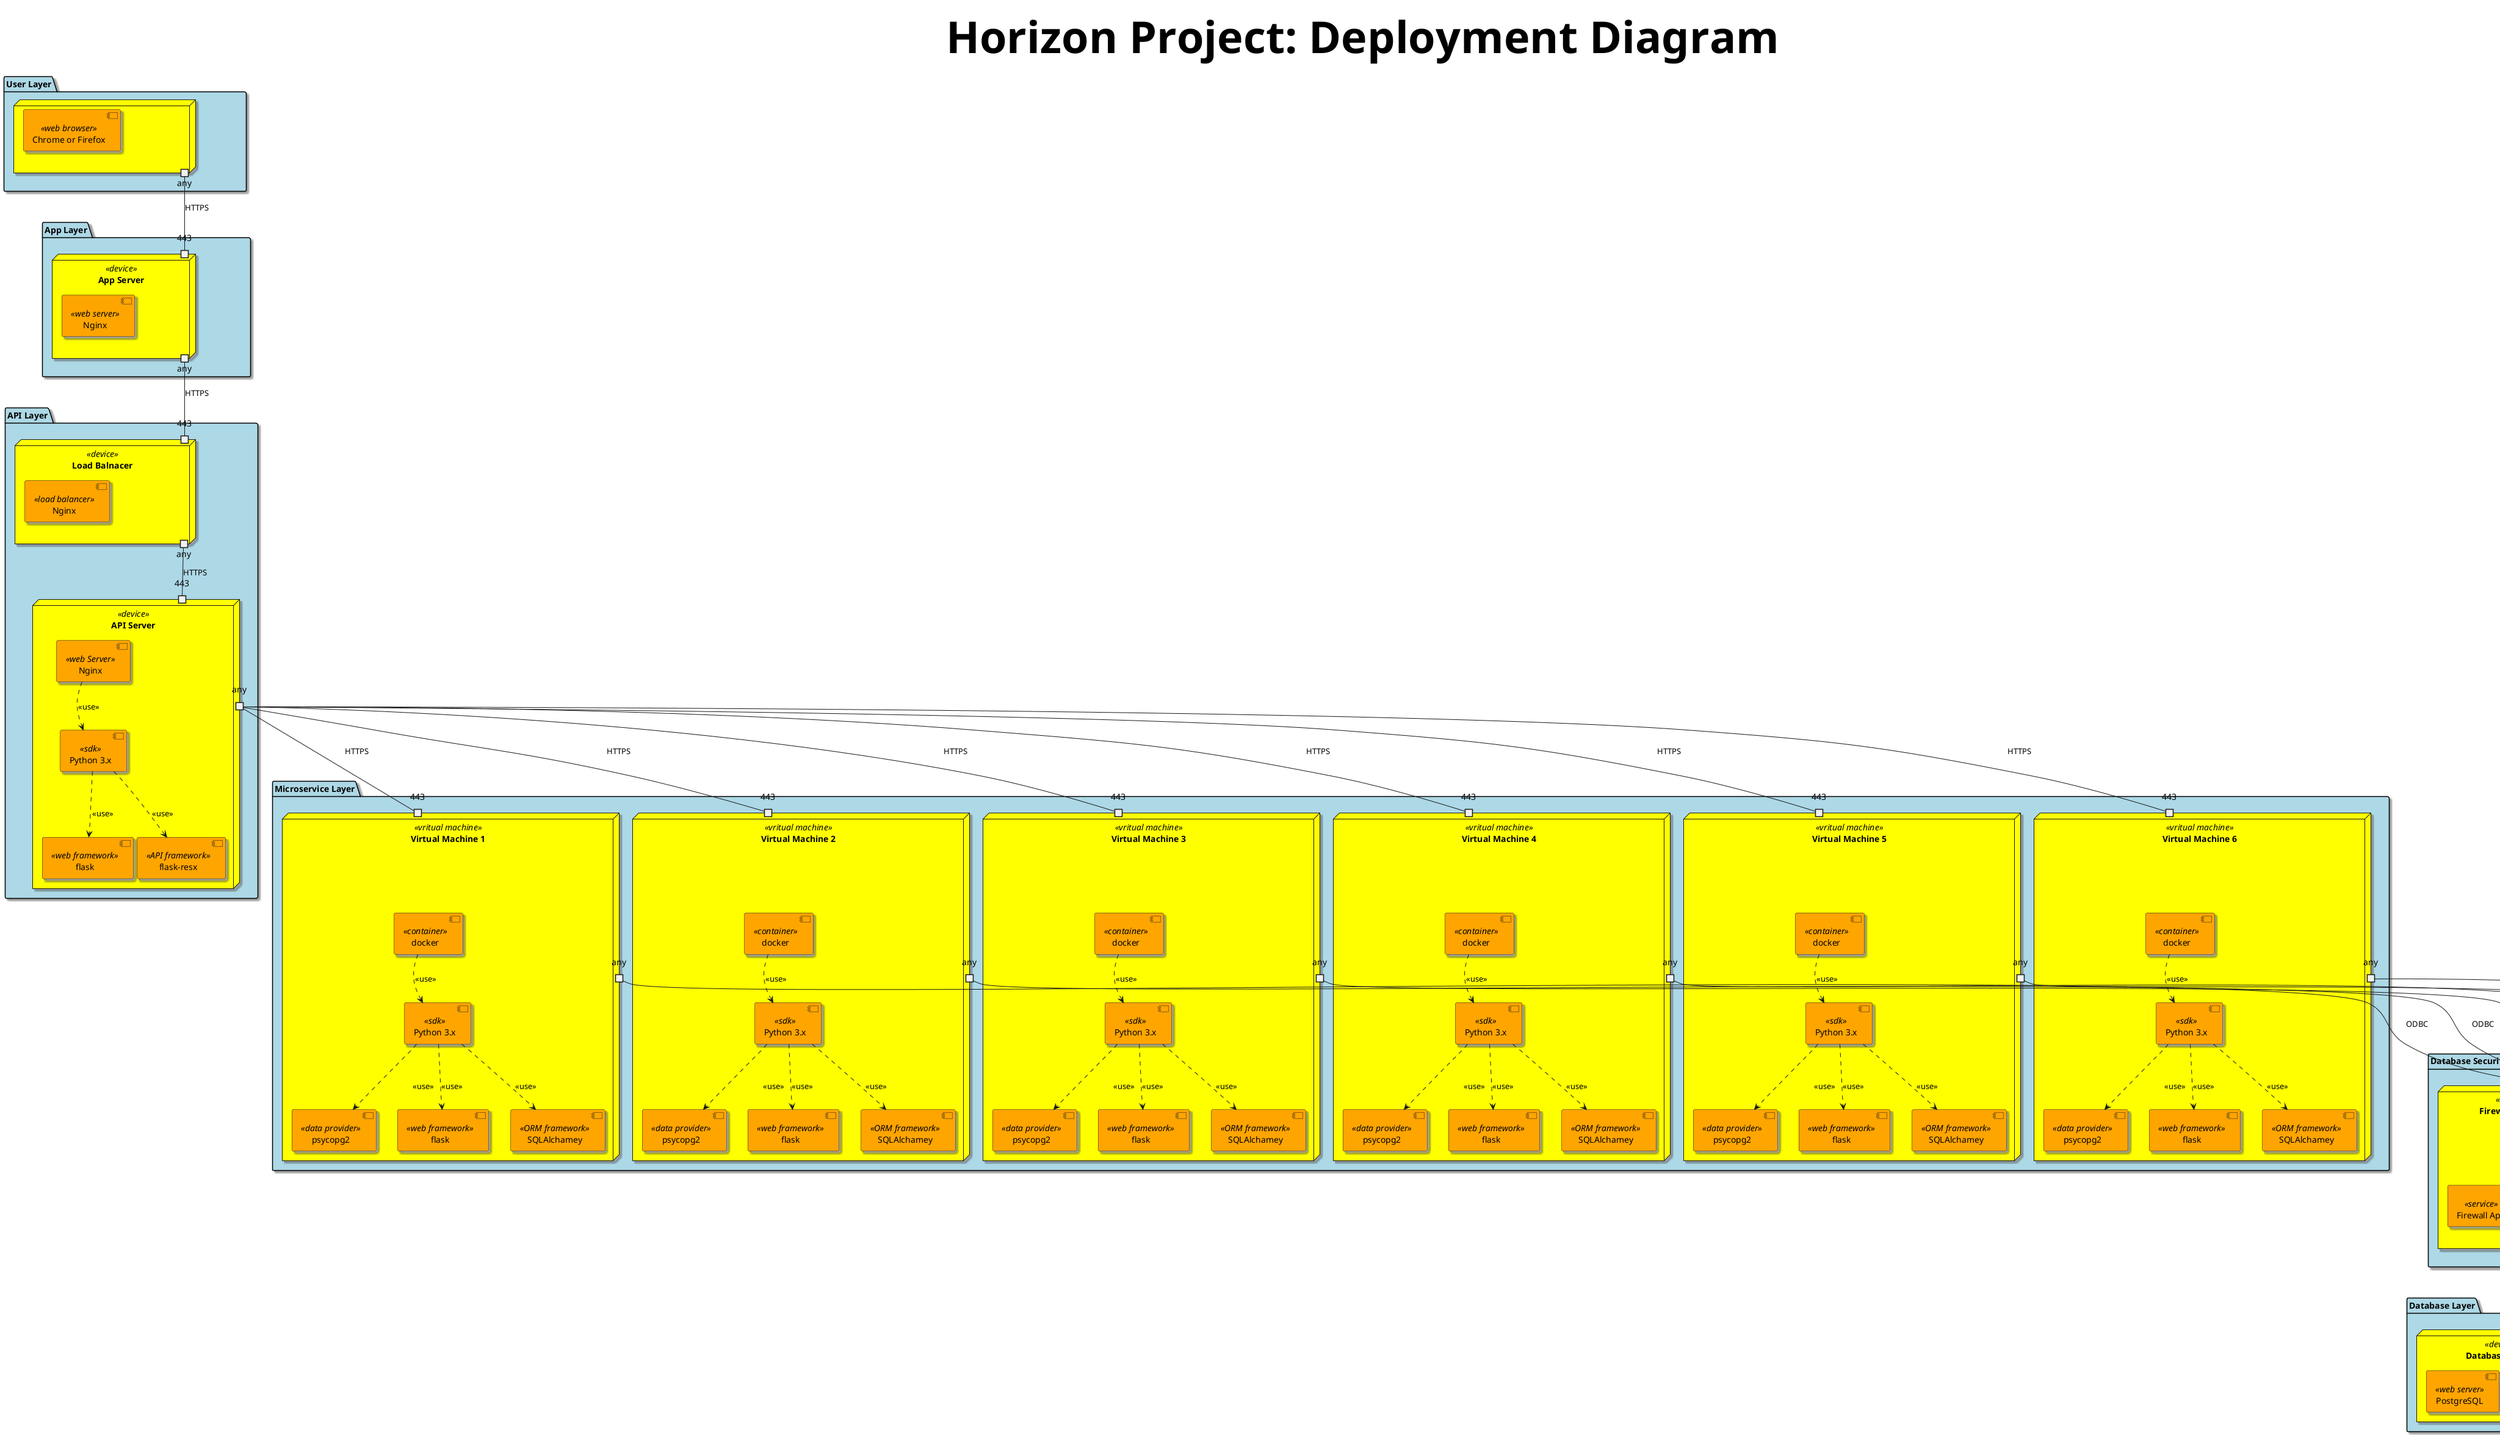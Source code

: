 @startuml

skinparam Shadowing True
skinparam titleFontSize 72pt

skinparam interface{
  BackgroundColor #Black
}

skinparam component{
  BackgroundColor #Orange
}

skinparam file{
  BackgroundColor #lightsalmon
}

skinparam package{
  BackgroundColor #lightblue
}

skinparam node{
  BackgroundColor #Yellow
}

skinparam database{
  BackgroundColor #Lightgreen
}

title Horizon Project: Deployment Diagram

package "API Layer" as apiLayer{

    node "Load Balnacer" as loadBalancer <<device>>{
        port "443" as lb443
        portout "any" as lbAny
        component "Nginx" as webServer2 <<load balancer>>
    }

    node "API Server" as apiServer <<device>>{
        port "443" as api443
        portout "any" as apiAny
        component "Python 3.x" as python3 <<sdk>>
        component "Nginx" as webServer <<web Server>>
        component "flask" as flask <<web framework>>
        component "flask-resx" as flaskrestx <<API framework>>
    }
}

package "Microservice Layer" as microserviceLayer{
    node "Virtual Machine 1" as vm1 <<vritual machine>>{
        port "443" as docker443_1
        portout "any" as dockerAny_1
        component "docker" as docker_1 <<container>>
        component "Python 3.x" as python3_1<<sdk>>
        component "flask" as flask_1 <<web framework>>
        component "SQLAlchamey" as sqlalchamey_1 <<ORM framework>>
        component "psycopg2" as psycopg2_1 <<data provider>>
    }

    node "Virtual Machine 2" as vm2 <<vritual machine>>{
        port "443" as docker443_2
        portout "any" as dockerAny_2
        component "docker" as docker_2 <<container>>
        component "Python 3.x" as python3_2<<sdk>>
        component "flask" as flask_2 <<web framework>>
        component "SQLAlchamey" as sqlalchamey_2 <<ORM framework>>
        component "psycopg2" as psycopg2_2 <<data provider>>
    }

    node "Virtual Machine 3" as vm3 <<vritual machine>>{
        port "443" as docker443_3
        portout "any" as dockerAny_3
        component "docker" as docker_3 <<container>>
        component "Python 3.x" as python3_3 <<sdk>>
        component "flask" as flask_3 <<web framework>>
        component "SQLAlchamey" as sqlalchamey_3 <<ORM framework>>
        component "psycopg2" as psycopg2_3 <<data provider>>
    }

    node "Virtual Machine 4" as vm4 <<vritual machine>>{
        port "443" as docker443_4
        portout "any" as dockerAny_4
        component "docker" as docker_4 <<container>>
        component "Python 3.x" as python3_4 <<sdk>>
        component "flask" as flask_4 <<web framework>>
        component "SQLAlchamey" as sqlalchamey_4 <<ORM framework>>
        component "psycopg2" as psycopg2_4 <<data provider>>
    }

    node "Virtual Machine 5" as vm5 <<vritual machine>>{
        port "443" as docker443_5
        portout "any" as dockerAny_5
        component "docker" as docker_5 <<container>>
        component "Python 3.x" as python3_5<<sdk>>
        component "flask" as flask_5 <<web framework>>
        component "SQLAlchamey" as sqlalchamey_5 <<ORM framework>>
        component "psycopg2" as psycopg2_5 <<data provider>>
    }

    node "Virtual Machine 6" as vm6 <<vritual machine>>{
        port "443" as docker443_6
        portout "any" as dockerAny_6
        component "docker" as docker_6 <<container>>
        component "Python 3.x" as python3_6 <<sdk>>
        component "flask" as flask_6 <<web framework>>
        component "SQLAlchamey" as sqlalchamey_6 <<ORM framework>>
        component "psycopg2" as psycopg2_6 <<data provider>>
    }

}

package "Database Layer" as DatabaseLayer{
    node "Database Server" as databaseServer <<device>>{
        port "5432" as pogresql5432
        component "PostgreSQL" as rdbms <<web server>>
    }
}

package "Database Security Layer" as DatabaseSecurityLayer{
    node "Firewall Server" as firewallServer <<device>>{
        port "5432" as firewall5432
        portout "any" as firewallAny
        component "Firewall App" as firewallApp <<service>>
    }
}

package "User Layer" as UserLayer{
    node "Client PC" as client <<device>>{
        portout "any" as clientAny
        component "Chrome or Firefox" <<web browser>>
    }
}

package "App Layer" as AppLayer{
    node "App Server" as appServer <<device>>{
        port "443" as appServer443
        portout "any" as appServerAny
        component "Nginx" as webServer1 <<web server>>
    }
}





webServer ..> python3 : <<use>>
python3 ..> flask : <<use>>
python3 ..> flaskrestx  : <<use>>

python3_1 ..> flask_1 : <<use>>
python3_1 ..> psycopg2_1 : <<use>>
python3_1 ..> sqlalchamey_1  : <<use>>
docker_1 ..> python3_1 : <<use>>

python3_2 ..> flask_2 : <<use>>
python3_2 ..> psycopg2_2 : <<use>>
python3_2 ..> sqlalchamey_2  : <<use>>
docker_2 ..> python3_2 : <<use>>

python3_3 ..> flask_3 : <<use>>
python3_3 ..> psycopg2_3 : <<use>>
python3_3 ..> sqlalchamey_3  : <<use>>
docker_3 ..> python3_3 : <<use>>

python3_4 ..> flask_4 : <<use>>
python3_4 ..> psycopg2_4 : <<use>>
python3_4 ..> sqlalchamey_4  : <<use>>
docker_4 ..> python3_4 : <<use>>

python3_5 ..> flask_5 : <<use>>
python3_5 ..> psycopg2_5 : <<use>>
python3_5 ..> sqlalchamey_5  : <<use>>
docker_5 ..> python3_5 : <<use>>

python3_6 ..> flask_6 : <<use>>
python3_6 ..> psycopg2_6 : <<use>>
python3_6 ..> sqlalchamey_6  : <<use>>
docker_6 ..> python3_6 : <<use>>

clientAny -- appServer443 : HTTPS
appServerAny -- lb443 : HTTPS

lbAny -- api443 : HTTPS
apiAny -- docker443_1 : HTTPS
apiAny -- docker443_2 : HTTPS
apiAny -- docker443_3 : HTTPS
apiAny -- docker443_4 : HTTPS
apiAny -- docker443_5 : HTTPS
apiAny -- docker443_6 : HTTPS

dockerAny_1 -- firewall5432 : ODBC 
dockerAny_2 -- firewall5432 : ODBC
dockerAny_3 -- firewall5432 : ODBC
dockerAny_4 -- firewall5432 : ODBC
dockerAny_5 -- firewall5432 : ODBC
dockerAny_6 -- firewall5432 : ODBC
firewallAny -- pogresql5432 : ODBC



@enduml